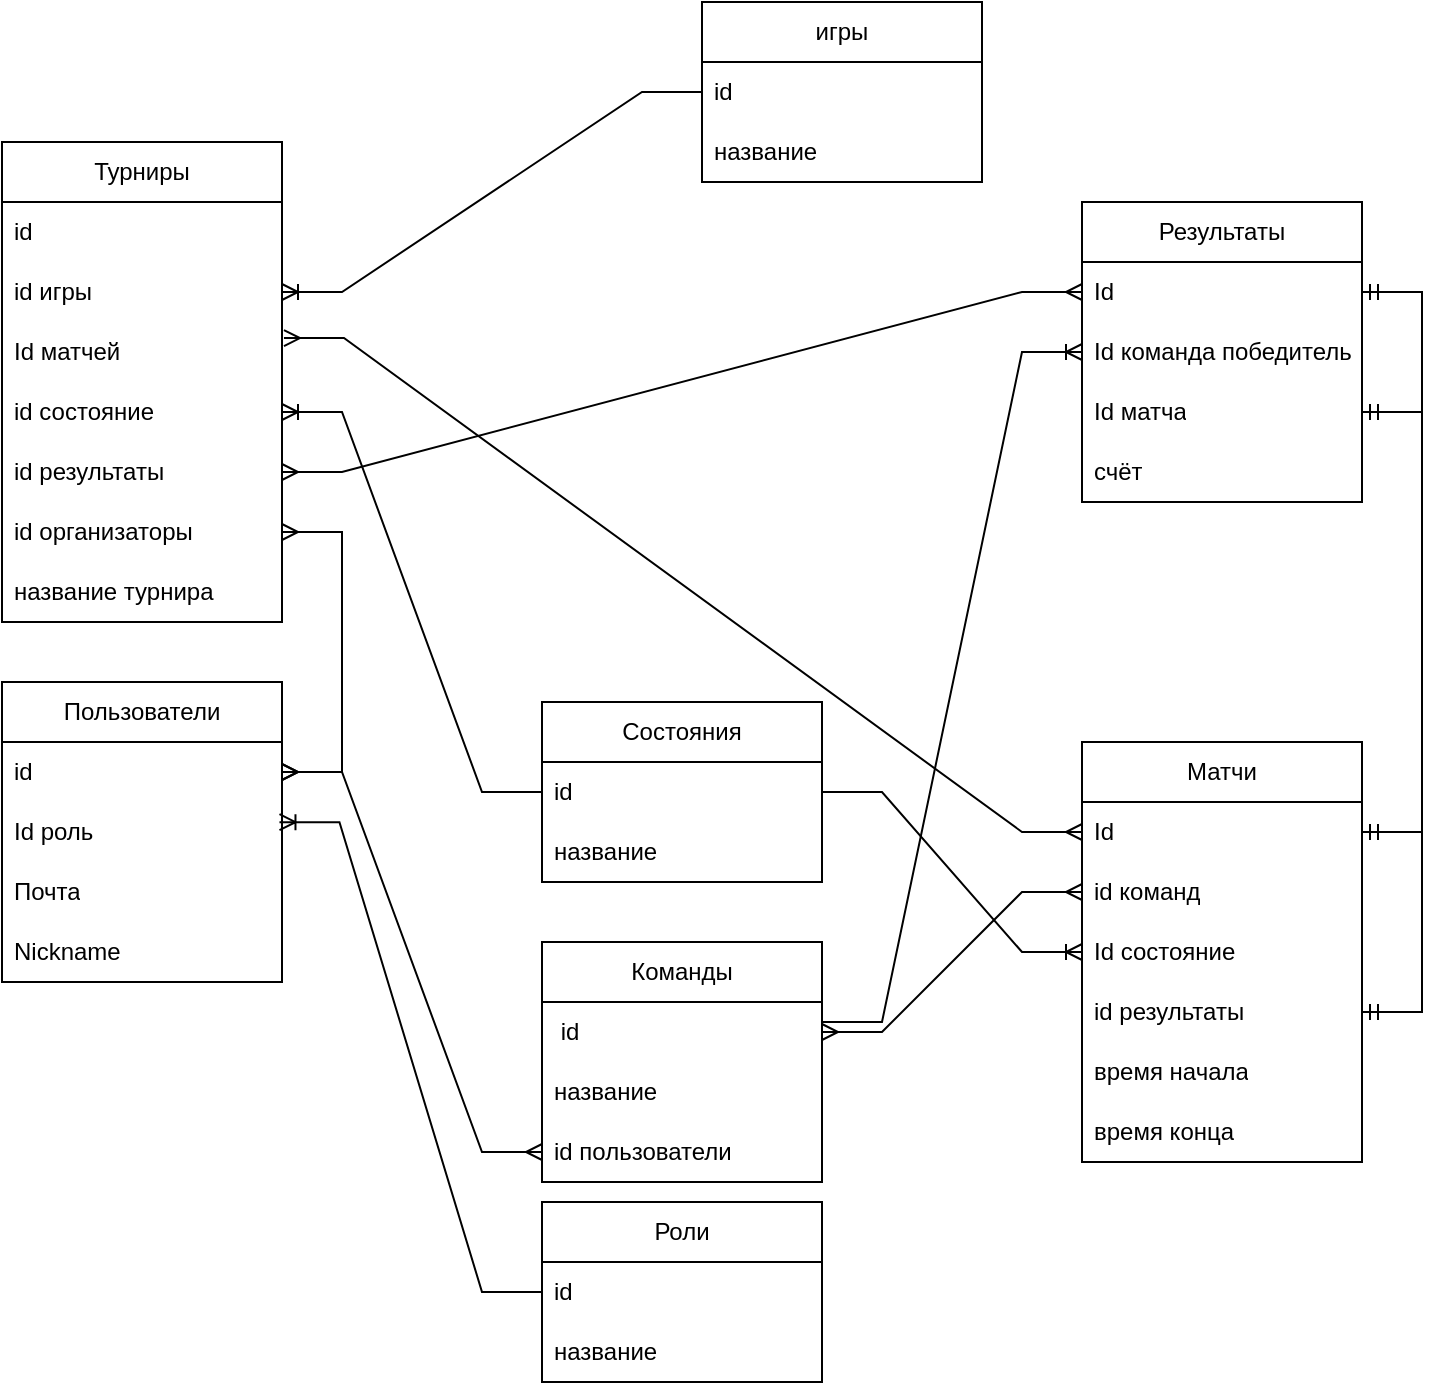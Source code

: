 <mxfile version="22.1.3" type="github">
  <diagram name="Страница — 1" id="v7ZtCFrKDvdxAF3M1OyC">
    <mxGraphModel dx="1434" dy="750" grid="1" gridSize="10" guides="1" tooltips="1" connect="1" arrows="1" fold="1" page="1" pageScale="1" pageWidth="827" pageHeight="1169" math="0" shadow="0">
      <root>
        <mxCell id="0" />
        <mxCell id="1" parent="0" />
        <mxCell id="OLDcQR_b7lq4X7Irolwi-84" value="Пользователи" style="swimlane;fontStyle=0;childLayout=stackLayout;horizontal=1;startSize=30;horizontalStack=0;resizeParent=1;resizeParentMax=0;resizeLast=0;collapsible=1;marginBottom=0;whiteSpace=wrap;html=1;" vertex="1" parent="1">
          <mxGeometry x="40" y="380" width="140" height="150" as="geometry" />
        </mxCell>
        <mxCell id="OLDcQR_b7lq4X7Irolwi-95" value="id" style="text;strokeColor=none;fillColor=none;align=left;verticalAlign=middle;spacingLeft=4;spacingRight=4;overflow=hidden;points=[[0,0.5],[1,0.5]];portConstraint=eastwest;rotatable=0;whiteSpace=wrap;html=1;" vertex="1" parent="OLDcQR_b7lq4X7Irolwi-84">
          <mxGeometry y="30" width="140" height="30" as="geometry" />
        </mxCell>
        <mxCell id="OLDcQR_b7lq4X7Irolwi-100" value="Id роль" style="text;strokeColor=none;fillColor=none;align=left;verticalAlign=middle;spacingLeft=4;spacingRight=4;overflow=hidden;points=[[0,0.5],[1,0.5]];portConstraint=eastwest;rotatable=0;whiteSpace=wrap;html=1;" vertex="1" parent="OLDcQR_b7lq4X7Irolwi-84">
          <mxGeometry y="60" width="140" height="30" as="geometry" />
        </mxCell>
        <mxCell id="OLDcQR_b7lq4X7Irolwi-87" value="Почта" style="text;strokeColor=none;fillColor=none;align=left;verticalAlign=middle;spacingLeft=4;spacingRight=4;overflow=hidden;points=[[0,0.5],[1,0.5]];portConstraint=eastwest;rotatable=0;whiteSpace=wrap;html=1;" vertex="1" parent="OLDcQR_b7lq4X7Irolwi-84">
          <mxGeometry y="90" width="140" height="30" as="geometry" />
        </mxCell>
        <mxCell id="OLDcQR_b7lq4X7Irolwi-86" value="Nickname" style="text;strokeColor=none;fillColor=none;align=left;verticalAlign=middle;spacingLeft=4;spacingRight=4;overflow=hidden;points=[[0,0.5],[1,0.5]];portConstraint=eastwest;rotatable=0;whiteSpace=wrap;html=1;" vertex="1" parent="OLDcQR_b7lq4X7Irolwi-84">
          <mxGeometry y="120" width="140" height="30" as="geometry" />
        </mxCell>
        <mxCell id="OLDcQR_b7lq4X7Irolwi-88" value="Команды" style="swimlane;fontStyle=0;childLayout=stackLayout;horizontal=1;startSize=30;horizontalStack=0;resizeParent=1;resizeParentMax=0;resizeLast=0;collapsible=1;marginBottom=0;whiteSpace=wrap;html=1;" vertex="1" parent="1">
          <mxGeometry x="310" y="510" width="140" height="120" as="geometry" />
        </mxCell>
        <mxCell id="OLDcQR_b7lq4X7Irolwi-89" value="&amp;nbsp;id" style="text;strokeColor=none;fillColor=none;align=left;verticalAlign=middle;spacingLeft=4;spacingRight=4;overflow=hidden;points=[[0,0.5],[1,0.5]];portConstraint=eastwest;rotatable=0;whiteSpace=wrap;html=1;" vertex="1" parent="OLDcQR_b7lq4X7Irolwi-88">
          <mxGeometry y="30" width="140" height="30" as="geometry" />
        </mxCell>
        <mxCell id="OLDcQR_b7lq4X7Irolwi-90" value="название" style="text;strokeColor=none;fillColor=none;align=left;verticalAlign=middle;spacingLeft=4;spacingRight=4;overflow=hidden;points=[[0,0.5],[1,0.5]];portConstraint=eastwest;rotatable=0;whiteSpace=wrap;html=1;" vertex="1" parent="OLDcQR_b7lq4X7Irolwi-88">
          <mxGeometry y="60" width="140" height="30" as="geometry" />
        </mxCell>
        <mxCell id="OLDcQR_b7lq4X7Irolwi-159" value="id пользователи" style="text;strokeColor=none;fillColor=none;align=left;verticalAlign=middle;spacingLeft=4;spacingRight=4;overflow=hidden;points=[[0,0.5],[1,0.5]];portConstraint=eastwest;rotatable=0;whiteSpace=wrap;html=1;" vertex="1" parent="OLDcQR_b7lq4X7Irolwi-88">
          <mxGeometry y="90" width="140" height="30" as="geometry" />
        </mxCell>
        <mxCell id="OLDcQR_b7lq4X7Irolwi-96" value="Роли" style="swimlane;fontStyle=0;childLayout=stackLayout;horizontal=1;startSize=30;horizontalStack=0;resizeParent=1;resizeParentMax=0;resizeLast=0;collapsible=1;marginBottom=0;whiteSpace=wrap;html=1;" vertex="1" parent="1">
          <mxGeometry x="310" y="640" width="140" height="90" as="geometry" />
        </mxCell>
        <mxCell id="OLDcQR_b7lq4X7Irolwi-97" value="id" style="text;strokeColor=none;fillColor=none;align=left;verticalAlign=middle;spacingLeft=4;spacingRight=4;overflow=hidden;points=[[0,0.5],[1,0.5]];portConstraint=eastwest;rotatable=0;whiteSpace=wrap;html=1;" vertex="1" parent="OLDcQR_b7lq4X7Irolwi-96">
          <mxGeometry y="30" width="140" height="30" as="geometry" />
        </mxCell>
        <mxCell id="OLDcQR_b7lq4X7Irolwi-98" value="название" style="text;strokeColor=none;fillColor=none;align=left;verticalAlign=middle;spacingLeft=4;spacingRight=4;overflow=hidden;points=[[0,0.5],[1,0.5]];portConstraint=eastwest;rotatable=0;whiteSpace=wrap;html=1;" vertex="1" parent="OLDcQR_b7lq4X7Irolwi-96">
          <mxGeometry y="60" width="140" height="30" as="geometry" />
        </mxCell>
        <mxCell id="OLDcQR_b7lq4X7Irolwi-102" value="" style="edgeStyle=entityRelationEdgeStyle;fontSize=12;html=1;endArrow=ERoneToMany;rounded=0;entryX=0.991;entryY=0.336;entryDx=0;entryDy=0;entryPerimeter=0;exitX=0;exitY=0.5;exitDx=0;exitDy=0;" edge="1" parent="1" source="OLDcQR_b7lq4X7Irolwi-97" target="OLDcQR_b7lq4X7Irolwi-100">
          <mxGeometry width="100" height="100" relative="1" as="geometry">
            <mxPoint x="350" y="700" as="sourcePoint" />
            <mxPoint x="450" y="600" as="targetPoint" />
          </mxGeometry>
        </mxCell>
        <mxCell id="OLDcQR_b7lq4X7Irolwi-103" value="Матчи" style="swimlane;fontStyle=0;childLayout=stackLayout;horizontal=1;startSize=30;horizontalStack=0;resizeParent=1;resizeParentMax=0;resizeLast=0;collapsible=1;marginBottom=0;whiteSpace=wrap;html=1;" vertex="1" parent="1">
          <mxGeometry x="580" y="410" width="140" height="210" as="geometry" />
        </mxCell>
        <mxCell id="OLDcQR_b7lq4X7Irolwi-107" value="Id" style="text;strokeColor=none;fillColor=none;align=left;verticalAlign=middle;spacingLeft=4;spacingRight=4;overflow=hidden;points=[[0,0.5],[1,0.5]];portConstraint=eastwest;rotatable=0;whiteSpace=wrap;html=1;" vertex="1" parent="OLDcQR_b7lq4X7Irolwi-103">
          <mxGeometry y="30" width="140" height="30" as="geometry" />
        </mxCell>
        <mxCell id="OLDcQR_b7lq4X7Irolwi-104" value="id команд" style="text;strokeColor=none;fillColor=none;align=left;verticalAlign=middle;spacingLeft=4;spacingRight=4;overflow=hidden;points=[[0,0.5],[1,0.5]];portConstraint=eastwest;rotatable=0;whiteSpace=wrap;html=1;" vertex="1" parent="OLDcQR_b7lq4X7Irolwi-103">
          <mxGeometry y="60" width="140" height="30" as="geometry" />
        </mxCell>
        <mxCell id="OLDcQR_b7lq4X7Irolwi-108" value="Id состояние" style="text;strokeColor=none;fillColor=none;align=left;verticalAlign=middle;spacingLeft=4;spacingRight=4;overflow=hidden;points=[[0,0.5],[1,0.5]];portConstraint=eastwest;rotatable=0;whiteSpace=wrap;html=1;" vertex="1" parent="OLDcQR_b7lq4X7Irolwi-103">
          <mxGeometry y="90" width="140" height="30" as="geometry" />
        </mxCell>
        <mxCell id="OLDcQR_b7lq4X7Irolwi-129" value="id результаты" style="text;strokeColor=none;fillColor=none;align=left;verticalAlign=middle;spacingLeft=4;spacingRight=4;overflow=hidden;points=[[0,0.5],[1,0.5]];portConstraint=eastwest;rotatable=0;whiteSpace=wrap;html=1;" vertex="1" parent="OLDcQR_b7lq4X7Irolwi-103">
          <mxGeometry y="120" width="140" height="30" as="geometry" />
        </mxCell>
        <mxCell id="OLDcQR_b7lq4X7Irolwi-116" value="время начала" style="text;strokeColor=none;fillColor=none;align=left;verticalAlign=middle;spacingLeft=4;spacingRight=4;overflow=hidden;points=[[0,0.5],[1,0.5]];portConstraint=eastwest;rotatable=0;whiteSpace=wrap;html=1;" vertex="1" parent="OLDcQR_b7lq4X7Irolwi-103">
          <mxGeometry y="150" width="140" height="30" as="geometry" />
        </mxCell>
        <mxCell id="OLDcQR_b7lq4X7Irolwi-145" value="время конца" style="text;strokeColor=none;fillColor=none;align=left;verticalAlign=middle;spacingLeft=4;spacingRight=4;overflow=hidden;points=[[0,0.5],[1,0.5]];portConstraint=eastwest;rotatable=0;whiteSpace=wrap;html=1;" vertex="1" parent="OLDcQR_b7lq4X7Irolwi-103">
          <mxGeometry y="180" width="140" height="30" as="geometry" />
        </mxCell>
        <mxCell id="OLDcQR_b7lq4X7Irolwi-109" value="Состояния" style="swimlane;fontStyle=0;childLayout=stackLayout;horizontal=1;startSize=30;horizontalStack=0;resizeParent=1;resizeParentMax=0;resizeLast=0;collapsible=1;marginBottom=0;whiteSpace=wrap;html=1;" vertex="1" parent="1">
          <mxGeometry x="310" y="390" width="140" height="90" as="geometry" />
        </mxCell>
        <mxCell id="OLDcQR_b7lq4X7Irolwi-110" value="id" style="text;strokeColor=none;fillColor=none;align=left;verticalAlign=middle;spacingLeft=4;spacingRight=4;overflow=hidden;points=[[0,0.5],[1,0.5]];portConstraint=eastwest;rotatable=0;whiteSpace=wrap;html=1;" vertex="1" parent="OLDcQR_b7lq4X7Irolwi-109">
          <mxGeometry y="30" width="140" height="30" as="geometry" />
        </mxCell>
        <mxCell id="OLDcQR_b7lq4X7Irolwi-111" value="название" style="text;strokeColor=none;fillColor=none;align=left;verticalAlign=middle;spacingLeft=4;spacingRight=4;overflow=hidden;points=[[0,0.5],[1,0.5]];portConstraint=eastwest;rotatable=0;whiteSpace=wrap;html=1;" vertex="1" parent="OLDcQR_b7lq4X7Irolwi-109">
          <mxGeometry y="60" width="140" height="30" as="geometry" />
        </mxCell>
        <mxCell id="OLDcQR_b7lq4X7Irolwi-119" value="" style="edgeStyle=entityRelationEdgeStyle;fontSize=12;html=1;endArrow=ERoneToMany;rounded=0;entryX=0;entryY=0.5;entryDx=0;entryDy=0;exitX=1;exitY=0.5;exitDx=0;exitDy=0;" edge="1" parent="1" source="OLDcQR_b7lq4X7Irolwi-110" target="OLDcQR_b7lq4X7Irolwi-108">
          <mxGeometry width="100" height="100" relative="1" as="geometry">
            <mxPoint x="550" y="730" as="sourcePoint" />
            <mxPoint x="650" y="630" as="targetPoint" />
          </mxGeometry>
        </mxCell>
        <mxCell id="OLDcQR_b7lq4X7Irolwi-120" value="" style="edgeStyle=entityRelationEdgeStyle;fontSize=12;html=1;endArrow=ERmany;startArrow=ERmany;rounded=0;exitX=0;exitY=0.5;exitDx=0;exitDy=0;entryX=1;entryY=0.5;entryDx=0;entryDy=0;" edge="1" parent="1" source="OLDcQR_b7lq4X7Irolwi-104" target="OLDcQR_b7lq4X7Irolwi-89">
          <mxGeometry width="100" height="100" relative="1" as="geometry">
            <mxPoint x="330" y="570" as="sourcePoint" />
            <mxPoint x="430" y="470" as="targetPoint" />
          </mxGeometry>
        </mxCell>
        <mxCell id="OLDcQR_b7lq4X7Irolwi-121" value="Турниры" style="swimlane;fontStyle=0;childLayout=stackLayout;horizontal=1;startSize=30;horizontalStack=0;resizeParent=1;resizeParentMax=0;resizeLast=0;collapsible=1;marginBottom=0;whiteSpace=wrap;html=1;" vertex="1" parent="1">
          <mxGeometry x="40" y="110" width="140" height="240" as="geometry" />
        </mxCell>
        <mxCell id="OLDcQR_b7lq4X7Irolwi-122" value="id" style="text;strokeColor=none;fillColor=none;align=left;verticalAlign=middle;spacingLeft=4;spacingRight=4;overflow=hidden;points=[[0,0.5],[1,0.5]];portConstraint=eastwest;rotatable=0;whiteSpace=wrap;html=1;" vertex="1" parent="OLDcQR_b7lq4X7Irolwi-121">
          <mxGeometry y="30" width="140" height="30" as="geometry" />
        </mxCell>
        <mxCell id="OLDcQR_b7lq4X7Irolwi-153" value="id игры" style="text;strokeColor=none;fillColor=none;align=left;verticalAlign=middle;spacingLeft=4;spacingRight=4;overflow=hidden;points=[[0,0.5],[1,0.5]];portConstraint=eastwest;rotatable=0;whiteSpace=wrap;html=1;" vertex="1" parent="OLDcQR_b7lq4X7Irolwi-121">
          <mxGeometry y="60" width="140" height="30" as="geometry" />
        </mxCell>
        <mxCell id="OLDcQR_b7lq4X7Irolwi-124" value="Id матчей&amp;nbsp;" style="text;strokeColor=none;fillColor=none;align=left;verticalAlign=middle;spacingLeft=4;spacingRight=4;overflow=hidden;points=[[0,0.5],[1,0.5]];portConstraint=eastwest;rotatable=0;whiteSpace=wrap;html=1;" vertex="1" parent="OLDcQR_b7lq4X7Irolwi-121">
          <mxGeometry y="90" width="140" height="30" as="geometry" />
        </mxCell>
        <mxCell id="OLDcQR_b7lq4X7Irolwi-127" value="id состояние" style="text;strokeColor=none;fillColor=none;align=left;verticalAlign=middle;spacingLeft=4;spacingRight=4;overflow=hidden;points=[[0,0.5],[1,0.5]];portConstraint=eastwest;rotatable=0;whiteSpace=wrap;html=1;" vertex="1" parent="OLDcQR_b7lq4X7Irolwi-121">
          <mxGeometry y="120" width="140" height="30" as="geometry" />
        </mxCell>
        <mxCell id="OLDcQR_b7lq4X7Irolwi-130" value="id результаты" style="text;strokeColor=none;fillColor=none;align=left;verticalAlign=middle;spacingLeft=4;spacingRight=4;overflow=hidden;points=[[0,0.5],[1,0.5]];portConstraint=eastwest;rotatable=0;whiteSpace=wrap;html=1;" vertex="1" parent="OLDcQR_b7lq4X7Irolwi-121">
          <mxGeometry y="150" width="140" height="30" as="geometry" />
        </mxCell>
        <mxCell id="OLDcQR_b7lq4X7Irolwi-131" value="id организаторы" style="text;strokeColor=none;fillColor=none;align=left;verticalAlign=middle;spacingLeft=4;spacingRight=4;overflow=hidden;points=[[0,0.5],[1,0.5]];portConstraint=eastwest;rotatable=0;whiteSpace=wrap;html=1;" vertex="1" parent="OLDcQR_b7lq4X7Irolwi-121">
          <mxGeometry y="180" width="140" height="30" as="geometry" />
        </mxCell>
        <mxCell id="OLDcQR_b7lq4X7Irolwi-125" value="название турнира" style="text;strokeColor=none;fillColor=none;align=left;verticalAlign=middle;spacingLeft=4;spacingRight=4;overflow=hidden;points=[[0,0.5],[1,0.5]];portConstraint=eastwest;rotatable=0;whiteSpace=wrap;html=1;" vertex="1" parent="OLDcQR_b7lq4X7Irolwi-121">
          <mxGeometry y="210" width="140" height="30" as="geometry" />
        </mxCell>
        <mxCell id="OLDcQR_b7lq4X7Irolwi-133" value="" style="edgeStyle=entityRelationEdgeStyle;fontSize=12;html=1;endArrow=ERmany;startArrow=ERmany;rounded=0;exitX=1.007;exitY=0.267;exitDx=0;exitDy=0;exitPerimeter=0;entryX=0;entryY=0.5;entryDx=0;entryDy=0;" edge="1" parent="1" source="OLDcQR_b7lq4X7Irolwi-124" target="OLDcQR_b7lq4X7Irolwi-107">
          <mxGeometry width="100" height="100" relative="1" as="geometry">
            <mxPoint x="40" y="750" as="sourcePoint" />
            <mxPoint x="140" y="650" as="targetPoint" />
            <Array as="points">
              <mxPoint x="90" y="770" />
            </Array>
          </mxGeometry>
        </mxCell>
        <mxCell id="OLDcQR_b7lq4X7Irolwi-136" value="" style="edgeStyle=entityRelationEdgeStyle;fontSize=12;html=1;endArrow=ERmany;startArrow=ERmany;rounded=0;exitX=1;exitY=0.5;exitDx=0;exitDy=0;entryX=1;entryY=0.5;entryDx=0;entryDy=0;" edge="1" parent="1" source="OLDcQR_b7lq4X7Irolwi-131" target="OLDcQR_b7lq4X7Irolwi-95">
          <mxGeometry width="100" height="100" relative="1" as="geometry">
            <mxPoint x="260" y="200" as="sourcePoint" />
            <mxPoint x="360" y="100" as="targetPoint" />
          </mxGeometry>
        </mxCell>
        <mxCell id="OLDcQR_b7lq4X7Irolwi-137" value="" style="edgeStyle=entityRelationEdgeStyle;fontSize=12;html=1;endArrow=ERoneToMany;rounded=0;entryX=1;entryY=0.5;entryDx=0;entryDy=0;exitX=0;exitY=0.5;exitDx=0;exitDy=0;" edge="1" parent="1" source="OLDcQR_b7lq4X7Irolwi-110" target="OLDcQR_b7lq4X7Irolwi-127">
          <mxGeometry width="100" height="100" relative="1" as="geometry">
            <mxPoint x="410" y="205" as="sourcePoint" />
            <mxPoint x="340" y="320" as="targetPoint" />
          </mxGeometry>
        </mxCell>
        <mxCell id="OLDcQR_b7lq4X7Irolwi-138" value="Результаты" style="swimlane;fontStyle=0;childLayout=stackLayout;horizontal=1;startSize=30;horizontalStack=0;resizeParent=1;resizeParentMax=0;resizeLast=0;collapsible=1;marginBottom=0;whiteSpace=wrap;html=1;" vertex="1" parent="1">
          <mxGeometry x="580" y="140" width="140" height="150" as="geometry" />
        </mxCell>
        <mxCell id="OLDcQR_b7lq4X7Irolwi-139" value="Id" style="text;strokeColor=none;fillColor=none;align=left;verticalAlign=middle;spacingLeft=4;spacingRight=4;overflow=hidden;points=[[0,0.5],[1,0.5]];portConstraint=eastwest;rotatable=0;whiteSpace=wrap;html=1;" vertex="1" parent="OLDcQR_b7lq4X7Irolwi-138">
          <mxGeometry y="30" width="140" height="30" as="geometry" />
        </mxCell>
        <mxCell id="OLDcQR_b7lq4X7Irolwi-141" value="Id команда победитель" style="text;strokeColor=none;fillColor=none;align=left;verticalAlign=middle;spacingLeft=4;spacingRight=4;overflow=hidden;points=[[0,0.5],[1,0.5]];portConstraint=eastwest;rotatable=0;whiteSpace=wrap;html=1;" vertex="1" parent="OLDcQR_b7lq4X7Irolwi-138">
          <mxGeometry y="60" width="140" height="30" as="geometry" />
        </mxCell>
        <mxCell id="OLDcQR_b7lq4X7Irolwi-148" value="Id матча" style="text;strokeColor=none;fillColor=none;align=left;verticalAlign=middle;spacingLeft=4;spacingRight=4;overflow=hidden;points=[[0,0.5],[1,0.5]];portConstraint=eastwest;rotatable=0;whiteSpace=wrap;html=1;" vertex="1" parent="OLDcQR_b7lq4X7Irolwi-138">
          <mxGeometry y="90" width="140" height="30" as="geometry" />
        </mxCell>
        <mxCell id="OLDcQR_b7lq4X7Irolwi-140" value="счёт" style="text;strokeColor=none;fillColor=none;align=left;verticalAlign=middle;spacingLeft=4;spacingRight=4;overflow=hidden;points=[[0,0.5],[1,0.5]];portConstraint=eastwest;rotatable=0;whiteSpace=wrap;html=1;" vertex="1" parent="OLDcQR_b7lq4X7Irolwi-138">
          <mxGeometry y="120" width="140" height="30" as="geometry" />
        </mxCell>
        <mxCell id="OLDcQR_b7lq4X7Irolwi-146" value="" style="edgeStyle=entityRelationEdgeStyle;fontSize=12;html=1;endArrow=ERoneToMany;rounded=0;entryX=0;entryY=0.5;entryDx=0;entryDy=0;" edge="1" parent="1" target="OLDcQR_b7lq4X7Irolwi-141">
          <mxGeometry width="100" height="100" relative="1" as="geometry">
            <mxPoint x="450" y="550" as="sourcePoint" />
            <mxPoint x="450" y="340" as="targetPoint" />
          </mxGeometry>
        </mxCell>
        <mxCell id="OLDcQR_b7lq4X7Irolwi-149" value="игры" style="swimlane;fontStyle=0;childLayout=stackLayout;horizontal=1;startSize=30;horizontalStack=0;resizeParent=1;resizeParentMax=0;resizeLast=0;collapsible=1;marginBottom=0;whiteSpace=wrap;html=1;" vertex="1" parent="1">
          <mxGeometry x="390" y="40" width="140" height="90" as="geometry" />
        </mxCell>
        <mxCell id="OLDcQR_b7lq4X7Irolwi-150" value="id" style="text;strokeColor=none;fillColor=none;align=left;verticalAlign=middle;spacingLeft=4;spacingRight=4;overflow=hidden;points=[[0,0.5],[1,0.5]];portConstraint=eastwest;rotatable=0;whiteSpace=wrap;html=1;" vertex="1" parent="OLDcQR_b7lq4X7Irolwi-149">
          <mxGeometry y="30" width="140" height="30" as="geometry" />
        </mxCell>
        <mxCell id="OLDcQR_b7lq4X7Irolwi-151" value="название" style="text;strokeColor=none;fillColor=none;align=left;verticalAlign=middle;spacingLeft=4;spacingRight=4;overflow=hidden;points=[[0,0.5],[1,0.5]];portConstraint=eastwest;rotatable=0;whiteSpace=wrap;html=1;" vertex="1" parent="OLDcQR_b7lq4X7Irolwi-149">
          <mxGeometry y="60" width="140" height="30" as="geometry" />
        </mxCell>
        <mxCell id="OLDcQR_b7lq4X7Irolwi-154" value="" style="edgeStyle=entityRelationEdgeStyle;fontSize=12;html=1;endArrow=ERoneToMany;rounded=0;entryX=1;entryY=0.5;entryDx=0;entryDy=0;exitX=0;exitY=0.5;exitDx=0;exitDy=0;" edge="1" parent="1" source="OLDcQR_b7lq4X7Irolwi-150" target="OLDcQR_b7lq4X7Irolwi-153">
          <mxGeometry width="100" height="100" relative="1" as="geometry">
            <mxPoint x="230" y="200" as="sourcePoint" />
            <mxPoint x="440" y="290" as="targetPoint" />
          </mxGeometry>
        </mxCell>
        <mxCell id="OLDcQR_b7lq4X7Irolwi-156" value="" style="edgeStyle=entityRelationEdgeStyle;fontSize=12;html=1;endArrow=ERmandOne;startArrow=ERmandOne;rounded=0;entryX=1;entryY=0.5;entryDx=0;entryDy=0;exitX=1;exitY=0.5;exitDx=0;exitDy=0;" edge="1" parent="1" source="OLDcQR_b7lq4X7Irolwi-107" target="OLDcQR_b7lq4X7Irolwi-148">
          <mxGeometry width="100" height="100" relative="1" as="geometry">
            <mxPoint x="760" y="450" as="sourcePoint" />
            <mxPoint x="860" y="350" as="targetPoint" />
            <Array as="points">
              <mxPoint x="1040" y="430" />
            </Array>
          </mxGeometry>
        </mxCell>
        <mxCell id="OLDcQR_b7lq4X7Irolwi-158" value="" style="edgeStyle=entityRelationEdgeStyle;fontSize=12;html=1;endArrow=ERmandOne;startArrow=ERmandOne;rounded=0;exitX=1;exitY=0.5;exitDx=0;exitDy=0;entryX=1;entryY=0.5;entryDx=0;entryDy=0;" edge="1" parent="1" source="OLDcQR_b7lq4X7Irolwi-129" target="OLDcQR_b7lq4X7Irolwi-139">
          <mxGeometry width="100" height="100" relative="1" as="geometry">
            <mxPoint x="820" y="640" as="sourcePoint" />
            <mxPoint x="920" y="540" as="targetPoint" />
          </mxGeometry>
        </mxCell>
        <mxCell id="OLDcQR_b7lq4X7Irolwi-160" value="" style="edgeStyle=entityRelationEdgeStyle;fontSize=12;html=1;endArrow=ERmany;startArrow=ERmany;rounded=0;entryX=0;entryY=0.5;entryDx=0;entryDy=0;exitX=1;exitY=0.5;exitDx=0;exitDy=0;" edge="1" parent="1" source="OLDcQR_b7lq4X7Irolwi-95" target="OLDcQR_b7lq4X7Irolwi-159">
          <mxGeometry width="100" height="100" relative="1" as="geometry">
            <mxPoint x="120" y="720" as="sourcePoint" />
            <mxPoint x="220" y="620" as="targetPoint" />
            <Array as="points">
              <mxPoint x="-170" y="840" />
            </Array>
          </mxGeometry>
        </mxCell>
        <mxCell id="OLDcQR_b7lq4X7Irolwi-162" value="" style="edgeStyle=entityRelationEdgeStyle;fontSize=12;html=1;endArrow=ERmany;startArrow=ERmany;rounded=0;entryX=0;entryY=0.5;entryDx=0;entryDy=0;exitX=1;exitY=0.5;exitDx=0;exitDy=0;" edge="1" parent="1" source="OLDcQR_b7lq4X7Irolwi-130" target="OLDcQR_b7lq4X7Irolwi-139">
          <mxGeometry width="100" height="100" relative="1" as="geometry">
            <mxPoint x="280" y="213" as="sourcePoint" />
            <mxPoint x="682" y="130" as="targetPoint" />
            <Array as="points">
              <mxPoint x="302" y="225" />
            </Array>
          </mxGeometry>
        </mxCell>
      </root>
    </mxGraphModel>
  </diagram>
</mxfile>
